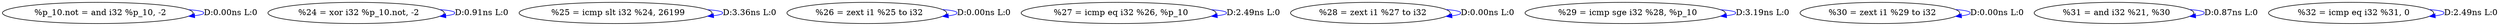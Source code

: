 digraph {
Node0x2bd7ce0[label="  %p_10.not = and i32 %p_10, -2"];
Node0x2bd7ce0 -> Node0x2bd7ce0[label="D:0.00ns L:0",color=blue];
Node0x2bd7dc0[label="  %24 = xor i32 %p_10.not, -2"];
Node0x2bd7dc0 -> Node0x2bd7dc0[label="D:0.91ns L:0",color=blue];
Node0x2bd7ea0[label="  %25 = icmp slt i32 %24, 26199"];
Node0x2bd7ea0 -> Node0x2bd7ea0[label="D:3.36ns L:0",color=blue];
Node0x2bd7fb0[label="  %26 = zext i1 %25 to i32"];
Node0x2bd7fb0 -> Node0x2bd7fb0[label="D:0.00ns L:0",color=blue];
Node0x2bd8090[label="  %27 = icmp eq i32 %26, %p_10"];
Node0x2bd8090 -> Node0x2bd8090[label="D:2.49ns L:0",color=blue];
Node0x2bd8170[label="  %28 = zext i1 %27 to i32"];
Node0x2bd8170 -> Node0x2bd8170[label="D:0.00ns L:0",color=blue];
Node0x2bd8250[label="  %29 = icmp sge i32 %28, %p_10"];
Node0x2bd8250 -> Node0x2bd8250[label="D:3.19ns L:0",color=blue];
Node0x2bd8330[label="  %30 = zext i1 %29 to i32"];
Node0x2bd8330 -> Node0x2bd8330[label="D:0.00ns L:0",color=blue];
Node0x2bd8410[label="  %31 = and i32 %21, %30"];
Node0x2bd8410 -> Node0x2bd8410[label="D:0.87ns L:0",color=blue];
Node0x2bd84f0[label="  %32 = icmp eq i32 %31, 0"];
Node0x2bd84f0 -> Node0x2bd84f0[label="D:2.49ns L:0",color=blue];
}
